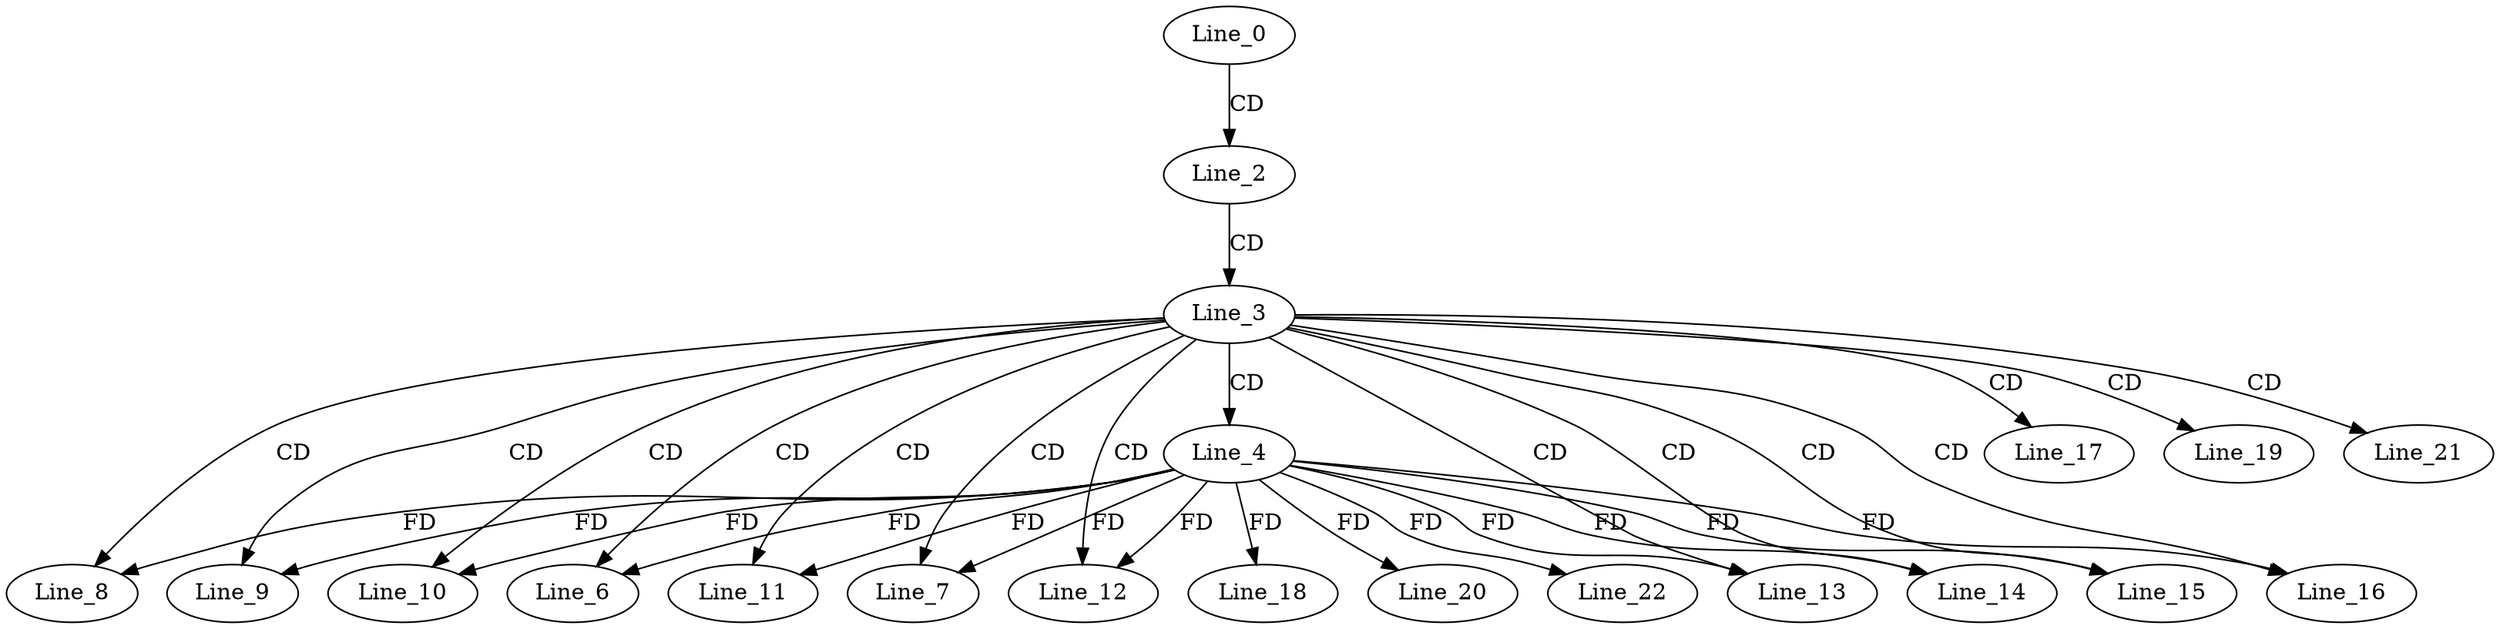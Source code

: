 digraph G {
  Line_0;
  Line_2;
  Line_3;
  Line_4;
  Line_6;
  Line_6;
  Line_7;
  Line_7;
  Line_8;
  Line_8;
  Line_9;
  Line_9;
  Line_10;
  Line_10;
  Line_11;
  Line_11;
  Line_12;
  Line_12;
  Line_13;
  Line_13;
  Line_14;
  Line_14;
  Line_15;
  Line_15;
  Line_16;
  Line_16;
  Line_17;
  Line_18;
  Line_19;
  Line_20;
  Line_21;
  Line_22;
  Line_0 -> Line_2 [ label="CD" ];
  Line_2 -> Line_3 [ label="CD" ];
  Line_3 -> Line_4 [ label="CD" ];
  Line_3 -> Line_6 [ label="CD" ];
  Line_4 -> Line_6 [ label="FD" ];
  Line_3 -> Line_7 [ label="CD" ];
  Line_4 -> Line_7 [ label="FD" ];
  Line_3 -> Line_8 [ label="CD" ];
  Line_4 -> Line_8 [ label="FD" ];
  Line_3 -> Line_9 [ label="CD" ];
  Line_4 -> Line_9 [ label="FD" ];
  Line_3 -> Line_10 [ label="CD" ];
  Line_4 -> Line_10 [ label="FD" ];
  Line_3 -> Line_11 [ label="CD" ];
  Line_4 -> Line_11 [ label="FD" ];
  Line_3 -> Line_12 [ label="CD" ];
  Line_4 -> Line_12 [ label="FD" ];
  Line_3 -> Line_13 [ label="CD" ];
  Line_4 -> Line_13 [ label="FD" ];
  Line_3 -> Line_14 [ label="CD" ];
  Line_4 -> Line_14 [ label="FD" ];
  Line_3 -> Line_15 [ label="CD" ];
  Line_4 -> Line_15 [ label="FD" ];
  Line_3 -> Line_16 [ label="CD" ];
  Line_4 -> Line_16 [ label="FD" ];
  Line_3 -> Line_17 [ label="CD" ];
  Line_4 -> Line_18 [ label="FD" ];
  Line_3 -> Line_19 [ label="CD" ];
  Line_4 -> Line_20 [ label="FD" ];
  Line_3 -> Line_21 [ label="CD" ];
  Line_4 -> Line_22 [ label="FD" ];
}
